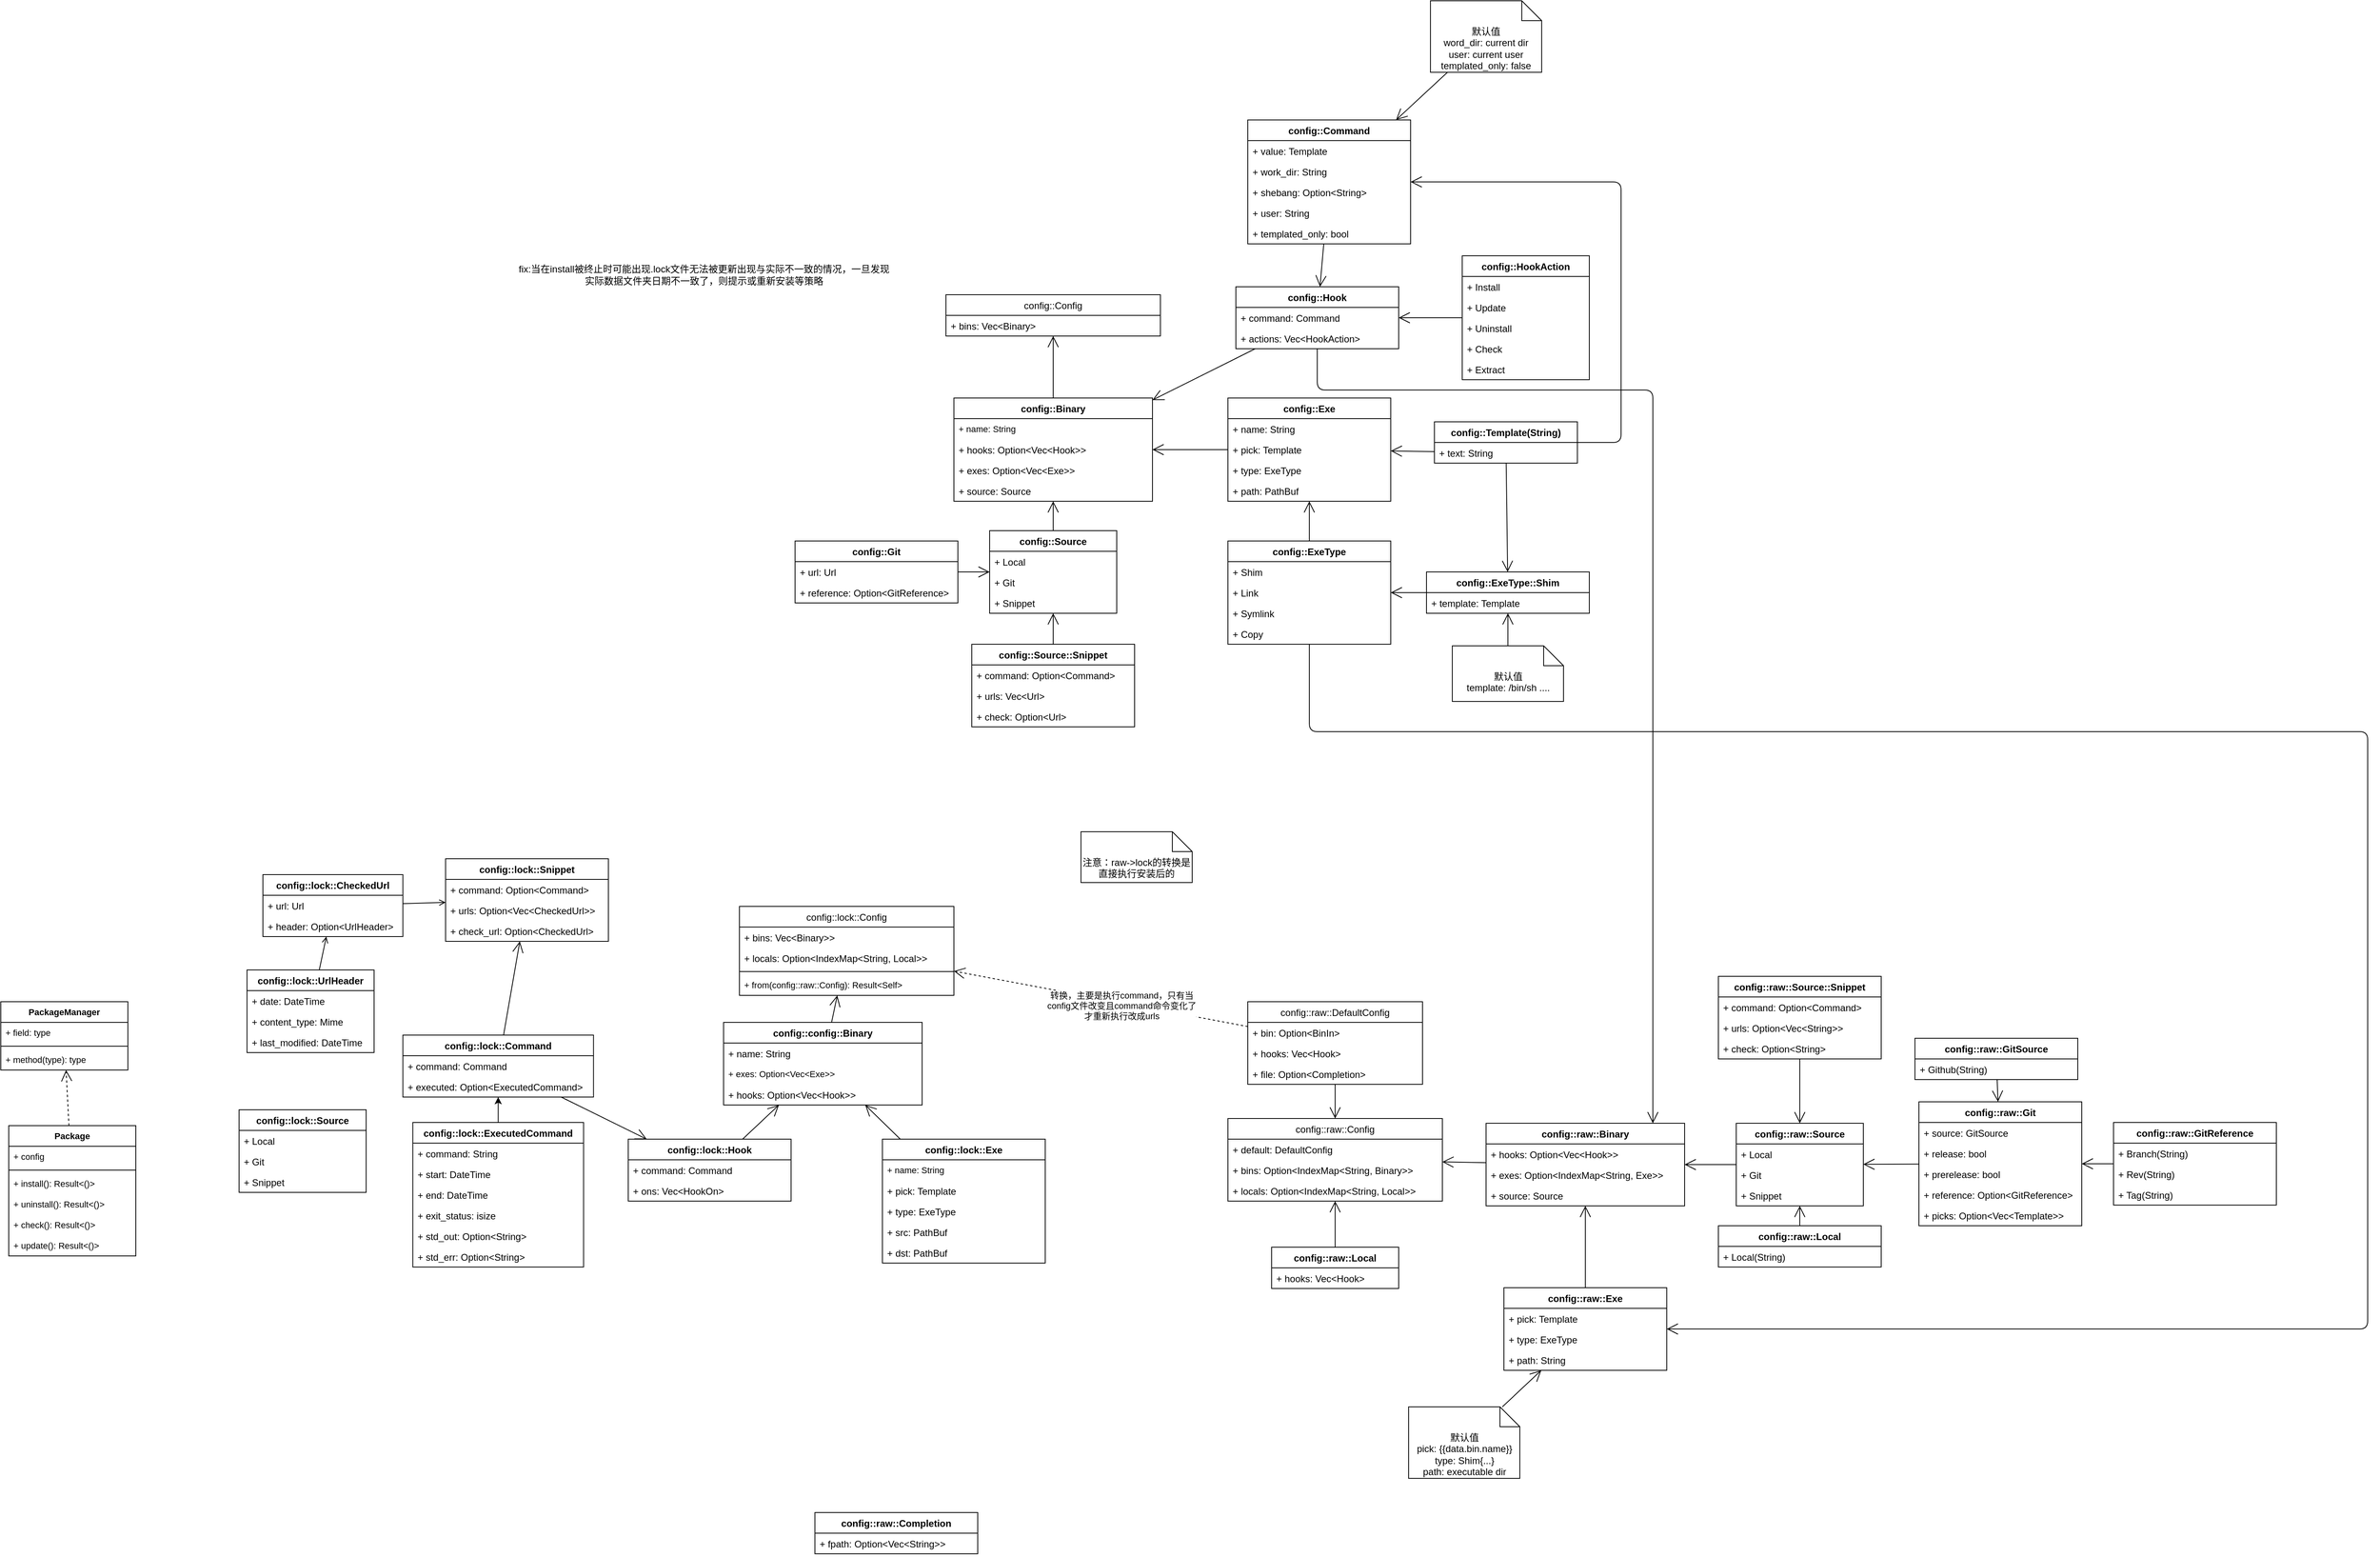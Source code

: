 <mxfile>
    <diagram id="Eeg1fW129fzRKaRcOa_B" name="Page-1">
        <mxGraphModel dx="3712" dy="2482" grid="1" gridSize="10" guides="1" tooltips="1" connect="1" arrows="1" fold="1" page="1" pageScale="1" pageWidth="1169" pageHeight="827" math="0" shadow="0">
            <root>
                <mxCell id="0"/>
                <mxCell id="1" parent="0"/>
                <mxCell id="14" value="config::raw::Binary" style="swimlane;fontStyle=1;align=center;verticalAlign=top;childLayout=stackLayout;horizontal=1;startSize=26;horizontalStack=0;resizeParent=1;resizeParentMax=0;resizeLast=0;collapsible=1;marginBottom=0;" parent="1" vertex="1">
                    <mxGeometry x="560" y="153" width="250" height="104" as="geometry"/>
                </mxCell>
                <mxCell id="46" value="+ hooks: Option&lt;Vec&lt;Hook&gt;&gt;" style="text;strokeColor=none;fillColor=none;align=left;verticalAlign=top;spacingLeft=4;spacingRight=4;overflow=hidden;rotatable=0;points=[[0,0.5],[1,0.5]];portConstraint=eastwest;" parent="14" vertex="1">
                    <mxGeometry y="26" width="250" height="26" as="geometry"/>
                </mxCell>
                <mxCell id="45" value="+ exes: Option&lt;IndexMap&lt;String, Exe&gt;&gt;" style="text;strokeColor=none;fillColor=none;align=left;verticalAlign=top;spacingLeft=4;spacingRight=4;overflow=hidden;rotatable=0;points=[[0,0.5],[1,0.5]];portConstraint=eastwest;" parent="14" vertex="1">
                    <mxGeometry y="52" width="250" height="26" as="geometry"/>
                </mxCell>
                <mxCell id="44" value="+ source: Source" style="text;strokeColor=none;fillColor=none;align=left;verticalAlign=top;spacingLeft=4;spacingRight=4;overflow=hidden;rotatable=0;points=[[0,0.5],[1,0.5]];portConstraint=eastwest;" parent="14" vertex="1">
                    <mxGeometry y="78" width="250" height="26" as="geometry"/>
                </mxCell>
                <mxCell id="22" value="config::raw::Config" style="swimlane;fontStyle=0;childLayout=stackLayout;horizontal=1;startSize=26;fillColor=none;horizontalStack=0;resizeParent=1;resizeParentMax=0;resizeLast=0;collapsible=1;marginBottom=0;" parent="1" vertex="1">
                    <mxGeometry x="235" y="147" width="270" height="104" as="geometry"/>
                </mxCell>
                <mxCell id="23" value="+ default: DefaultConfig" style="text;strokeColor=none;fillColor=none;align=left;verticalAlign=top;spacingLeft=4;spacingRight=4;overflow=hidden;rotatable=0;points=[[0,0.5],[1,0.5]];portConstraint=eastwest;" parent="22" vertex="1">
                    <mxGeometry y="26" width="270" height="26" as="geometry"/>
                </mxCell>
                <mxCell id="24" value="+ bins: Option&lt;IndexMap&lt;String, Binary&gt;&gt;" style="text;strokeColor=none;fillColor=none;align=left;verticalAlign=top;spacingLeft=4;spacingRight=4;overflow=hidden;rotatable=0;points=[[0,0.5],[1,0.5]];portConstraint=eastwest;" parent="22" vertex="1">
                    <mxGeometry y="52" width="270" height="26" as="geometry"/>
                </mxCell>
                <mxCell id="34" value="+ locals: Option&lt;IndexMap&lt;String, Local&gt;&gt;" style="text;strokeColor=none;fillColor=none;align=left;verticalAlign=top;spacingLeft=4;spacingRight=4;overflow=hidden;rotatable=0;points=[[0,0.5],[1,0.5]];portConstraint=eastwest;" parent="22" vertex="1">
                    <mxGeometry y="78" width="270" height="26" as="geometry"/>
                </mxCell>
                <mxCell id="37" style="edgeStyle=none;html=1;endArrow=open;endFill=0;endSize=12;startSize=12;" parent="1" source="30" target="22" edge="1">
                    <mxGeometry relative="1" as="geometry"/>
                </mxCell>
                <mxCell id="149" style="edgeStyle=none;shape=connector;rounded=1;html=1;labelBackgroundColor=default;fontFamily=Helvetica;fontSize=11;fontColor=default;endArrow=open;endFill=0;startSize=12;endSize=12;strokeColor=default;dashed=1;" parent="1" source="30" target="78" edge="1">
                    <mxGeometry relative="1" as="geometry"/>
                </mxCell>
                <mxCell id="150" value="转换，主要是执行command，只有当&lt;br&gt;config文件改变且command命令变化了&lt;br&gt;才重新执行改成urls" style="edgeLabel;html=1;align=center;verticalAlign=middle;resizable=0;points=[];fontSize=11;fontFamily=Helvetica;fontColor=default;" parent="149" vertex="1" connectable="0">
                    <mxGeometry x="-0.142" y="3" relative="1" as="geometry">
                        <mxPoint as="offset"/>
                    </mxGeometry>
                </mxCell>
                <mxCell id="30" value="config::raw::DefaultConfig" style="swimlane;fontStyle=0;childLayout=stackLayout;horizontal=1;startSize=26;fillColor=none;horizontalStack=0;resizeParent=1;resizeParentMax=0;resizeLast=0;collapsible=1;marginBottom=0;" parent="1" vertex="1">
                    <mxGeometry x="260" width="220" height="104" as="geometry"/>
                </mxCell>
                <mxCell id="31" value="+ bin: Option&lt;BinIn&gt;" style="text;strokeColor=none;fillColor=none;align=left;verticalAlign=top;spacingLeft=4;spacingRight=4;overflow=hidden;rotatable=0;points=[[0,0.5],[1,0.5]];portConstraint=eastwest;" parent="30" vertex="1">
                    <mxGeometry y="26" width="220" height="26" as="geometry"/>
                </mxCell>
                <mxCell id="160" value="+ hooks: Vec&lt;Hook&gt;" style="text;strokeColor=none;fillColor=none;align=left;verticalAlign=top;spacingLeft=4;spacingRight=4;overflow=hidden;rotatable=0;points=[[0,0.5],[1,0.5]];portConstraint=eastwest;" parent="30" vertex="1">
                    <mxGeometry y="52" width="220" height="26" as="geometry"/>
                </mxCell>
                <mxCell id="32" value="+ file: Option&lt;Completion&gt;" style="text;strokeColor=none;fillColor=none;align=left;verticalAlign=top;spacingLeft=4;spacingRight=4;overflow=hidden;rotatable=0;points=[[0,0.5],[1,0.5]];portConstraint=eastwest;" parent="30" vertex="1">
                    <mxGeometry y="78" width="220" height="26" as="geometry"/>
                </mxCell>
                <mxCell id="35" value="config::raw::Local" style="swimlane;fontStyle=1;align=center;verticalAlign=top;childLayout=stackLayout;horizontal=1;startSize=26;horizontalStack=0;resizeParent=1;resizeParentMax=0;resizeLast=0;collapsible=1;marginBottom=0;" parent="1" vertex="1">
                    <mxGeometry x="290" y="309" width="160" height="52" as="geometry"/>
                </mxCell>
                <mxCell id="36" value="+ hooks: Vec&lt;Hook&gt;" style="text;strokeColor=none;fillColor=none;align=left;verticalAlign=top;spacingLeft=4;spacingRight=4;overflow=hidden;rotatable=0;points=[[0,0.5],[1,0.5]];portConstraint=eastwest;" parent="35" vertex="1">
                    <mxGeometry y="26" width="160" height="26" as="geometry"/>
                </mxCell>
                <mxCell id="40" style="edgeStyle=none;html=1;endArrow=open;endFill=0;endSize=12;startSize=12;" parent="1" source="35" target="22" edge="1">
                    <mxGeometry relative="1" as="geometry">
                        <mxPoint x="387.055" y="360" as="sourcePoint"/>
                        <mxPoint x="436.986" y="279" as="targetPoint"/>
                    </mxGeometry>
                </mxCell>
                <mxCell id="42" style="edgeStyle=none;html=1;endArrow=open;endFill=0;startSize=12;endSize=12;" parent="1" source="14" target="22" edge="1">
                    <mxGeometry relative="1" as="geometry">
                        <mxPoint x="570" y="199" as="sourcePoint"/>
                    </mxGeometry>
                </mxCell>
                <mxCell id="51" style="edgeStyle=none;html=1;endArrow=open;endFill=0;endSize=12;startSize=12;" parent="1" source="47" target="14" edge="1">
                    <mxGeometry relative="1" as="geometry"/>
                </mxCell>
                <mxCell id="47" value="config::raw::Source" style="swimlane;fontStyle=1;align=center;verticalAlign=top;childLayout=stackLayout;horizontal=1;startSize=26;horizontalStack=0;resizeParent=1;resizeParentMax=0;resizeLast=0;collapsible=1;marginBottom=0;" parent="1" vertex="1">
                    <mxGeometry x="875" y="153" width="160" height="104" as="geometry"/>
                </mxCell>
                <mxCell id="50" value="+ Local" style="text;strokeColor=none;fillColor=none;align=left;verticalAlign=top;spacingLeft=4;spacingRight=4;overflow=hidden;rotatable=0;points=[[0,0.5],[1,0.5]];portConstraint=eastwest;" parent="47" vertex="1">
                    <mxGeometry y="26" width="160" height="26" as="geometry"/>
                </mxCell>
                <mxCell id="49" value="+ Git" style="text;strokeColor=none;fillColor=none;align=left;verticalAlign=top;spacingLeft=4;spacingRight=4;overflow=hidden;rotatable=0;points=[[0,0.5],[1,0.5]];portConstraint=eastwest;" parent="47" vertex="1">
                    <mxGeometry y="52" width="160" height="26" as="geometry"/>
                </mxCell>
                <mxCell id="48" value="+ Snippet" style="text;strokeColor=none;fillColor=none;align=left;verticalAlign=top;spacingLeft=4;spacingRight=4;overflow=hidden;rotatable=0;points=[[0,0.5],[1,0.5]];portConstraint=eastwest;" parent="47" vertex="1">
                    <mxGeometry y="78" width="160" height="26" as="geometry"/>
                </mxCell>
                <mxCell id="54" value="config::config::Binary" style="swimlane;fontStyle=1;align=center;verticalAlign=top;childLayout=stackLayout;horizontal=1;startSize=26;horizontalStack=0;resizeParent=1;resizeParentMax=0;resizeLast=0;collapsible=1;marginBottom=0;" parent="1" vertex="1">
                    <mxGeometry x="-400" y="26" width="250" height="104" as="geometry"/>
                </mxCell>
                <mxCell id="55" value="+ name: String" style="text;strokeColor=none;fillColor=none;align=left;verticalAlign=top;spacingLeft=4;spacingRight=4;overflow=hidden;rotatable=0;points=[[0,0.5],[1,0.5]];portConstraint=eastwest;" parent="54" vertex="1">
                    <mxGeometry y="26" width="250" height="26" as="geometry"/>
                </mxCell>
                <mxCell id="241" value="+ exes: Option&lt;Vec&lt;Exe&gt;&gt;" style="text;strokeColor=none;fillColor=none;align=left;verticalAlign=top;spacingLeft=4;spacingRight=4;overflow=hidden;rotatable=0;points=[[0,0.5],[1,0.5]];portConstraint=eastwest;fontFamily=Helvetica;fontSize=11;fontColor=default;" parent="54" vertex="1">
                    <mxGeometry y="52" width="250" height="26" as="geometry"/>
                </mxCell>
                <mxCell id="56" value="+ hooks: Option&lt;Vec&lt;Hook&gt;&gt;" style="text;strokeColor=none;fillColor=none;align=left;verticalAlign=top;spacingLeft=4;spacingRight=4;overflow=hidden;rotatable=0;points=[[0,0.5],[1,0.5]];portConstraint=eastwest;" parent="54" vertex="1">
                    <mxGeometry y="78" width="250" height="26" as="geometry"/>
                </mxCell>
                <mxCell id="70" style="edgeStyle=none;html=1;endArrow=open;endFill=0;startSize=12;endSize=12;" parent="1" source="54" target="78" edge="1">
                    <mxGeometry relative="1" as="geometry">
                        <mxPoint x="-190" y="153" as="targetPoint"/>
                    </mxGeometry>
                </mxCell>
                <mxCell id="76" value="config::raw::Completion" style="swimlane;fontStyle=1;align=center;verticalAlign=top;childLayout=stackLayout;horizontal=1;startSize=26;horizontalStack=0;resizeParent=1;resizeParentMax=0;resizeLast=0;collapsible=1;marginBottom=0;" parent="1" vertex="1">
                    <mxGeometry x="-285" y="643" width="205" height="52" as="geometry"/>
                </mxCell>
                <mxCell id="77" value="+ fpath: Option&lt;Vec&lt;String&gt;&gt;" style="text;strokeColor=none;fillColor=none;align=left;verticalAlign=top;spacingLeft=4;spacingRight=4;overflow=hidden;rotatable=0;points=[[0,0.5],[1,0.5]];portConstraint=eastwest;" parent="76" vertex="1">
                    <mxGeometry y="26" width="205" height="26" as="geometry"/>
                </mxCell>
                <mxCell id="78" value="config::lock::Config" style="swimlane;fontStyle=0;childLayout=stackLayout;horizontal=1;startSize=26;fillColor=none;horizontalStack=0;resizeParent=1;resizeParentMax=0;resizeLast=0;collapsible=1;marginBottom=0;" parent="1" vertex="1">
                    <mxGeometry x="-380" y="-120" width="270" height="112" as="geometry"/>
                </mxCell>
                <mxCell id="80" value="+ bins: Vec&lt;Binary&gt;&gt;" style="text;strokeColor=none;fillColor=none;align=left;verticalAlign=top;spacingLeft=4;spacingRight=4;overflow=hidden;rotatable=0;points=[[0,0.5],[1,0.5]];portConstraint=eastwest;" parent="78" vertex="1">
                    <mxGeometry y="26" width="270" height="26" as="geometry"/>
                </mxCell>
                <mxCell id="81" value="+ locals: Option&lt;IndexMap&lt;String, Local&gt;&gt;" style="text;strokeColor=none;fillColor=none;align=left;verticalAlign=top;spacingLeft=4;spacingRight=4;overflow=hidden;rotatable=0;points=[[0,0.5],[1,0.5]];portConstraint=eastwest;" parent="78" vertex="1">
                    <mxGeometry y="52" width="270" height="26" as="geometry"/>
                </mxCell>
                <mxCell id="148" value="" style="line;strokeWidth=1;fillColor=none;align=left;verticalAlign=middle;spacingTop=-1;spacingLeft=3;spacingRight=3;rotatable=0;labelPosition=right;points=[];portConstraint=eastwest;fontFamily=Helvetica;fontSize=11;fontColor=default;" parent="78" vertex="1">
                    <mxGeometry y="78" width="270" height="8" as="geometry"/>
                </mxCell>
                <mxCell id="147" value="+ from(config::raw::Config): Result&lt;Self&gt;" style="text;strokeColor=none;fillColor=none;align=left;verticalAlign=top;spacingLeft=4;spacingRight=4;overflow=hidden;rotatable=0;points=[[0,0.5],[1,0.5]];portConstraint=eastwest;fontFamily=Helvetica;fontSize=11;fontColor=default;" parent="78" vertex="1">
                    <mxGeometry y="86" width="270" height="26" as="geometry"/>
                </mxCell>
                <mxCell id="88" style="edgeStyle=none;shape=connector;rounded=1;html=1;labelBackgroundColor=default;fontFamily=Helvetica;fontSize=11;fontColor=default;endArrow=open;endFill=0;startSize=12;endSize=12;strokeColor=default;" parent="1" source="82" target="47" edge="1">
                    <mxGeometry relative="1" as="geometry"/>
                </mxCell>
                <mxCell id="82" value="config::raw::Source::Snippet" style="swimlane;fontStyle=1;align=center;verticalAlign=top;childLayout=stackLayout;horizontal=1;startSize=26;horizontalStack=0;resizeParent=1;resizeParentMax=0;resizeLast=0;collapsible=1;marginBottom=0;" parent="1" vertex="1">
                    <mxGeometry x="852.5" y="-32" width="205" height="104" as="geometry"/>
                </mxCell>
                <mxCell id="83" value="+ command: Option&lt;Command&gt;" style="text;strokeColor=none;fillColor=none;align=left;verticalAlign=top;spacingLeft=4;spacingRight=4;overflow=hidden;rotatable=0;points=[[0,0.5],[1,0.5]];portConstraint=eastwest;" parent="82" vertex="1">
                    <mxGeometry y="26" width="205" height="26" as="geometry"/>
                </mxCell>
                <mxCell id="85" value="+ urls: Option&lt;Vec&lt;String&gt;&gt;" style="text;strokeColor=none;fillColor=none;align=left;verticalAlign=top;spacingLeft=4;spacingRight=4;overflow=hidden;rotatable=0;points=[[0,0.5],[1,0.5]];portConstraint=eastwest;" parent="82" vertex="1">
                    <mxGeometry y="52" width="205" height="26" as="geometry"/>
                </mxCell>
                <mxCell id="316" value="+ check: Option&lt;String&gt;" style="text;strokeColor=none;fillColor=none;align=left;verticalAlign=top;spacingLeft=4;spacingRight=4;overflow=hidden;rotatable=0;points=[[0,0.5],[1,0.5]];portConstraint=eastwest;" parent="82" vertex="1">
                    <mxGeometry y="78" width="205" height="26" as="geometry"/>
                </mxCell>
                <mxCell id="96" style="edgeStyle=none;shape=connector;rounded=1;html=1;labelBackgroundColor=default;fontFamily=Helvetica;fontSize=11;fontColor=default;endArrow=open;endFill=0;startSize=12;endSize=12;strokeColor=default;" parent="1" source="89" target="47" edge="1">
                    <mxGeometry relative="1" as="geometry"/>
                </mxCell>
                <mxCell id="89" value="config::raw::Git" style="swimlane;fontStyle=1;align=center;verticalAlign=top;childLayout=stackLayout;horizontal=1;startSize=26;horizontalStack=0;resizeParent=1;resizeParentMax=0;resizeLast=0;collapsible=1;marginBottom=0;" parent="1" vertex="1">
                    <mxGeometry x="1105" y="126" width="205" height="156" as="geometry"/>
                </mxCell>
                <mxCell id="90" value="+ source: GitSource" style="text;strokeColor=none;fillColor=none;align=left;verticalAlign=top;spacingLeft=4;spacingRight=4;overflow=hidden;rotatable=0;points=[[0,0.5],[1,0.5]];portConstraint=eastwest;" parent="89" vertex="1">
                    <mxGeometry y="26" width="205" height="26" as="geometry"/>
                </mxCell>
                <mxCell id="91" value="+ release: bool" style="text;strokeColor=none;fillColor=none;align=left;verticalAlign=top;spacingLeft=4;spacingRight=4;overflow=hidden;rotatable=0;points=[[0,0.5],[1,0.5]];portConstraint=eastwest;" parent="89" vertex="1">
                    <mxGeometry y="52" width="205" height="26" as="geometry"/>
                </mxCell>
                <mxCell id="92" value="+ prerelease: bool" style="text;strokeColor=none;fillColor=none;align=left;verticalAlign=top;spacingLeft=4;spacingRight=4;overflow=hidden;rotatable=0;points=[[0,0.5],[1,0.5]];portConstraint=eastwest;" parent="89" vertex="1">
                    <mxGeometry y="78" width="205" height="26" as="geometry"/>
                </mxCell>
                <mxCell id="93" value="+ reference: Option&lt;GitReference&gt;" style="text;strokeColor=none;fillColor=none;align=left;verticalAlign=top;spacingLeft=4;spacingRight=4;overflow=hidden;rotatable=0;points=[[0,0.5],[1,0.5]];portConstraint=eastwest;" parent="89" vertex="1">
                    <mxGeometry y="104" width="205" height="26" as="geometry"/>
                </mxCell>
                <mxCell id="95" value="+ picks: Option&lt;Vec&lt;Template&gt;&gt;" style="text;strokeColor=none;fillColor=none;align=left;verticalAlign=top;spacingLeft=4;spacingRight=4;overflow=hidden;rotatable=0;points=[[0,0.5],[1,0.5]];portConstraint=eastwest;" parent="89" vertex="1">
                    <mxGeometry y="130" width="205" height="26" as="geometry"/>
                </mxCell>
                <mxCell id="99" style="edgeStyle=none;shape=connector;rounded=1;html=1;labelBackgroundColor=default;fontFamily=Helvetica;fontSize=11;fontColor=default;endArrow=open;endFill=0;startSize=12;endSize=12;strokeColor=default;" parent="1" source="97" target="89" edge="1">
                    <mxGeometry relative="1" as="geometry"/>
                </mxCell>
                <mxCell id="97" value="config::raw::GitSource" style="swimlane;fontStyle=1;align=center;verticalAlign=top;childLayout=stackLayout;horizontal=1;startSize=26;horizontalStack=0;resizeParent=1;resizeParentMax=0;resizeLast=0;collapsible=1;marginBottom=0;" parent="1" vertex="1">
                    <mxGeometry x="1100" y="46" width="205" height="52" as="geometry"/>
                </mxCell>
                <mxCell id="98" value="+ Github(String)" style="text;strokeColor=none;fillColor=none;align=left;verticalAlign=top;spacingLeft=4;spacingRight=4;overflow=hidden;rotatable=0;points=[[0,0.5],[1,0.5]];portConstraint=eastwest;" parent="97" vertex="1">
                    <mxGeometry y="26" width="205" height="26" as="geometry"/>
                </mxCell>
                <mxCell id="104" style="edgeStyle=none;shape=connector;rounded=1;html=1;labelBackgroundColor=default;fontFamily=Helvetica;fontSize=11;fontColor=default;endArrow=open;endFill=0;startSize=12;endSize=12;strokeColor=default;" parent="1" source="100" target="89" edge="1">
                    <mxGeometry relative="1" as="geometry"/>
                </mxCell>
                <mxCell id="100" value="config::raw::GitReference" style="swimlane;fontStyle=1;align=center;verticalAlign=top;childLayout=stackLayout;horizontal=1;startSize=26;horizontalStack=0;resizeParent=1;resizeParentMax=0;resizeLast=0;collapsible=1;marginBottom=0;" parent="1" vertex="1">
                    <mxGeometry x="1350" y="152" width="205" height="104" as="geometry"/>
                </mxCell>
                <mxCell id="101" value="+ Branch(String)" style="text;strokeColor=none;fillColor=none;align=left;verticalAlign=top;spacingLeft=4;spacingRight=4;overflow=hidden;rotatable=0;points=[[0,0.5],[1,0.5]];portConstraint=eastwest;" parent="100" vertex="1">
                    <mxGeometry y="26" width="205" height="26" as="geometry"/>
                </mxCell>
                <mxCell id="102" value="+ Rev(String)" style="text;strokeColor=none;fillColor=none;align=left;verticalAlign=top;spacingLeft=4;spacingRight=4;overflow=hidden;rotatable=0;points=[[0,0.5],[1,0.5]];portConstraint=eastwest;" parent="100" vertex="1">
                    <mxGeometry y="52" width="205" height="26" as="geometry"/>
                </mxCell>
                <mxCell id="103" value="+ Tag(String)" style="text;strokeColor=none;fillColor=none;align=left;verticalAlign=top;spacingLeft=4;spacingRight=4;overflow=hidden;rotatable=0;points=[[0,0.5],[1,0.5]];portConstraint=eastwest;" parent="100" vertex="1">
                    <mxGeometry y="78" width="205" height="26" as="geometry"/>
                </mxCell>
                <mxCell id="124" style="edgeStyle=none;shape=connector;rounded=1;html=1;labelBackgroundColor=default;fontFamily=Helvetica;fontSize=11;fontColor=default;endArrow=open;endFill=0;startSize=12;endSize=12;strokeColor=default;" parent="1" source="122" target="47" edge="1">
                    <mxGeometry relative="1" as="geometry"/>
                </mxCell>
                <mxCell id="122" value="config::raw::Local" style="swimlane;fontStyle=1;align=center;verticalAlign=top;childLayout=stackLayout;horizontal=1;startSize=26;horizontalStack=0;resizeParent=1;resizeParentMax=0;resizeLast=0;collapsible=1;marginBottom=0;" parent="1" vertex="1">
                    <mxGeometry x="852.5" y="282" width="205" height="52" as="geometry"/>
                </mxCell>
                <mxCell id="123" value="+ Local(String)" style="text;strokeColor=none;fillColor=none;align=left;verticalAlign=top;spacingLeft=4;spacingRight=4;overflow=hidden;rotatable=0;points=[[0,0.5],[1,0.5]];portConstraint=eastwest;" parent="122" vertex="1">
                    <mxGeometry y="26" width="205" height="26" as="geometry"/>
                </mxCell>
                <mxCell id="127" style="edgeStyle=none;shape=connector;rounded=1;html=1;labelBackgroundColor=default;fontFamily=Helvetica;fontSize=11;fontColor=default;endArrow=open;endFill=0;startSize=12;endSize=12;strokeColor=default;" parent="1" source="125" target="14" edge="1">
                    <mxGeometry relative="1" as="geometry"/>
                </mxCell>
                <mxCell id="125" value="config::raw::Exe" style="swimlane;fontStyle=1;align=center;verticalAlign=top;childLayout=stackLayout;horizontal=1;startSize=26;horizontalStack=0;resizeParent=1;resizeParentMax=0;resizeLast=0;collapsible=1;marginBottom=0;" parent="1" vertex="1">
                    <mxGeometry x="582.5" y="360" width="205" height="104" as="geometry"/>
                </mxCell>
                <mxCell id="126" value="+ pick: Template" style="text;strokeColor=none;fillColor=none;align=left;verticalAlign=top;spacingLeft=4;spacingRight=4;overflow=hidden;rotatable=0;points=[[0,0.5],[1,0.5]];portConstraint=eastwest;" parent="125" vertex="1">
                    <mxGeometry y="26" width="205" height="26" as="geometry"/>
                </mxCell>
                <mxCell id="128" value="+ type: ExeType" style="text;strokeColor=none;fillColor=none;align=left;verticalAlign=top;spacingLeft=4;spacingRight=4;overflow=hidden;rotatable=0;points=[[0,0.5],[1,0.5]];portConstraint=eastwest;" parent="125" vertex="1">
                    <mxGeometry y="52" width="205" height="26" as="geometry"/>
                </mxCell>
                <mxCell id="129" value="+ path: String" style="text;strokeColor=none;fillColor=none;align=left;verticalAlign=top;spacingLeft=4;spacingRight=4;overflow=hidden;rotatable=0;points=[[0,0.5],[1,0.5]];portConstraint=eastwest;" parent="125" vertex="1">
                    <mxGeometry y="78" width="205" height="26" as="geometry"/>
                </mxCell>
                <mxCell id="173" value="config::lock::Snippet" style="swimlane;fontStyle=1;align=center;verticalAlign=top;childLayout=stackLayout;horizontal=1;startSize=26;horizontalStack=0;resizeParent=1;resizeParentMax=0;resizeLast=0;collapsible=1;marginBottom=0;" parent="1" vertex="1">
                    <mxGeometry x="-750" y="-180" width="205" height="104" as="geometry"/>
                </mxCell>
                <mxCell id="174" value="+ command: Option&lt;Command&gt;" style="text;strokeColor=none;fillColor=none;align=left;verticalAlign=top;spacingLeft=4;spacingRight=4;overflow=hidden;rotatable=0;points=[[0,0.5],[1,0.5]];portConstraint=eastwest;" parent="173" vertex="1">
                    <mxGeometry y="26" width="205" height="26" as="geometry"/>
                </mxCell>
                <mxCell id="175" value="+ urls: Option&lt;Vec&lt;CheckedUrl&gt;&gt;" style="text;strokeColor=none;fillColor=none;align=left;verticalAlign=top;spacingLeft=4;spacingRight=4;overflow=hidden;rotatable=0;points=[[0,0.5],[1,0.5]];portConstraint=eastwest;" parent="173" vertex="1">
                    <mxGeometry y="52" width="205" height="26" as="geometry"/>
                </mxCell>
                <mxCell id="216" value="+ check_url: Option&lt;CheckedUrl&gt;" style="text;strokeColor=none;fillColor=none;align=left;verticalAlign=top;spacingLeft=4;spacingRight=4;overflow=hidden;rotatable=0;points=[[0,0.5],[1,0.5]];portConstraint=eastwest;" parent="173" vertex="1">
                    <mxGeometry y="78" width="205" height="26" as="geometry"/>
                </mxCell>
                <mxCell id="181" value="Package" style="swimlane;fontStyle=1;align=center;verticalAlign=top;childLayout=stackLayout;horizontal=1;startSize=26;horizontalStack=0;resizeParent=1;resizeParentMax=0;resizeLast=0;collapsible=1;marginBottom=0;fontFamily=Helvetica;fontSize=11;fontColor=default;" parent="1" vertex="1">
                    <mxGeometry x="-1300" y="156" width="160" height="164" as="geometry"/>
                </mxCell>
                <mxCell id="182" value="+ config" style="text;strokeColor=none;fillColor=none;align=left;verticalAlign=top;spacingLeft=4;spacingRight=4;overflow=hidden;rotatable=0;points=[[0,0.5],[1,0.5]];portConstraint=eastwest;fontFamily=Helvetica;fontSize=11;fontColor=default;" parent="181" vertex="1">
                    <mxGeometry y="26" width="160" height="26" as="geometry"/>
                </mxCell>
                <mxCell id="183" value="" style="line;strokeWidth=1;fillColor=none;align=left;verticalAlign=middle;spacingTop=-1;spacingLeft=3;spacingRight=3;rotatable=0;labelPosition=right;points=[];portConstraint=eastwest;fontFamily=Helvetica;fontSize=11;fontColor=default;" parent="181" vertex="1">
                    <mxGeometry y="52" width="160" height="8" as="geometry"/>
                </mxCell>
                <mxCell id="184" value="+ install(): Result&lt;()&gt;" style="text;strokeColor=none;fillColor=none;align=left;verticalAlign=top;spacingLeft=4;spacingRight=4;overflow=hidden;rotatable=0;points=[[0,0.5],[1,0.5]];portConstraint=eastwest;fontFamily=Helvetica;fontSize=11;fontColor=default;" parent="181" vertex="1">
                    <mxGeometry y="60" width="160" height="26" as="geometry"/>
                </mxCell>
                <mxCell id="185" value="+ uninstall(): Result&lt;()&gt;" style="text;strokeColor=none;fillColor=none;align=left;verticalAlign=top;spacingLeft=4;spacingRight=4;overflow=hidden;rotatable=0;points=[[0,0.5],[1,0.5]];portConstraint=eastwest;fontFamily=Helvetica;fontSize=11;fontColor=default;" parent="181" vertex="1">
                    <mxGeometry y="86" width="160" height="26" as="geometry"/>
                </mxCell>
                <mxCell id="186" value="+ check(): Result&lt;()&gt;" style="text;strokeColor=none;fillColor=none;align=left;verticalAlign=top;spacingLeft=4;spacingRight=4;overflow=hidden;rotatable=0;points=[[0,0.5],[1,0.5]];portConstraint=eastwest;fontFamily=Helvetica;fontSize=11;fontColor=default;" parent="181" vertex="1">
                    <mxGeometry y="112" width="160" height="26" as="geometry"/>
                </mxCell>
                <mxCell id="187" value="+ update(): Result&lt;()&gt;" style="text;strokeColor=none;fillColor=none;align=left;verticalAlign=top;spacingLeft=4;spacingRight=4;overflow=hidden;rotatable=0;points=[[0,0.5],[1,0.5]];portConstraint=eastwest;fontFamily=Helvetica;fontSize=11;fontColor=default;" parent="181" vertex="1">
                    <mxGeometry y="138" width="160" height="26" as="geometry"/>
                </mxCell>
                <mxCell id="188" value="PackageManager" style="swimlane;fontStyle=1;align=center;verticalAlign=top;childLayout=stackLayout;horizontal=1;startSize=26;horizontalStack=0;resizeParent=1;resizeParentMax=0;resizeLast=0;collapsible=1;marginBottom=0;fontFamily=Helvetica;fontSize=11;fontColor=default;" parent="1" vertex="1">
                    <mxGeometry x="-1310" width="160" height="86" as="geometry"/>
                </mxCell>
                <mxCell id="189" value="+ field: type" style="text;strokeColor=none;fillColor=none;align=left;verticalAlign=top;spacingLeft=4;spacingRight=4;overflow=hidden;rotatable=0;points=[[0,0.5],[1,0.5]];portConstraint=eastwest;fontFamily=Helvetica;fontSize=11;fontColor=default;" parent="188" vertex="1">
                    <mxGeometry y="26" width="160" height="26" as="geometry"/>
                </mxCell>
                <mxCell id="190" value="" style="line;strokeWidth=1;fillColor=none;align=left;verticalAlign=middle;spacingTop=-1;spacingLeft=3;spacingRight=3;rotatable=0;labelPosition=right;points=[];portConstraint=eastwest;fontFamily=Helvetica;fontSize=11;fontColor=default;" parent="188" vertex="1">
                    <mxGeometry y="52" width="160" height="8" as="geometry"/>
                </mxCell>
                <mxCell id="191" value="+ method(type): type" style="text;strokeColor=none;fillColor=none;align=left;verticalAlign=top;spacingLeft=4;spacingRight=4;overflow=hidden;rotatable=0;points=[[0,0.5],[1,0.5]];portConstraint=eastwest;fontFamily=Helvetica;fontSize=11;fontColor=default;" parent="188" vertex="1">
                    <mxGeometry y="60" width="160" height="26" as="geometry"/>
                </mxCell>
                <mxCell id="192" style="edgeStyle=none;shape=connector;rounded=1;html=1;dashed=1;labelBackgroundColor=default;fontFamily=Helvetica;fontSize=11;fontColor=default;endArrow=open;endFill=0;startSize=12;endSize=12;strokeColor=default;" parent="1" source="181" target="188" edge="1">
                    <mxGeometry relative="1" as="geometry"/>
                </mxCell>
                <mxCell id="193" value="fix:当在install被终止时可能出现.lock文件无法被更新出现与实际不一致的情况，一旦发现&lt;br&gt;实际数据文件夹日期不一致了，则提示或重新安装等策略" style="text;html=1;align=center;verticalAlign=middle;resizable=0;points=[];autosize=1;strokeColor=none;fillColor=none;" parent="1" vertex="1">
                    <mxGeometry x="-665" y="-930" width="480" height="30" as="geometry"/>
                </mxCell>
                <mxCell id="210" style="edgeStyle=none;html=1;endArrow=open;endFill=0;" parent="1" source="194" target="211" edge="1">
                    <mxGeometry relative="1" as="geometry"/>
                </mxCell>
                <mxCell id="194" value="config::lock::UrlHeader&#10;" style="swimlane;fontStyle=1;align=center;verticalAlign=top;childLayout=stackLayout;horizontal=1;startSize=26;horizontalStack=0;resizeParent=1;resizeParentMax=0;resizeLast=0;collapsible=1;marginBottom=0;" parent="1" vertex="1">
                    <mxGeometry x="-1000" y="-40" width="160" height="104" as="geometry"/>
                </mxCell>
                <mxCell id="198" value="+ date: DateTime" style="text;strokeColor=none;fillColor=none;align=left;verticalAlign=top;spacingLeft=4;spacingRight=4;overflow=hidden;rotatable=0;points=[[0,0.5],[1,0.5]];portConstraint=eastwest;" parent="194" vertex="1">
                    <mxGeometry y="26" width="160" height="26" as="geometry"/>
                </mxCell>
                <mxCell id="199" value="+ content_type: Mime" style="text;strokeColor=none;fillColor=none;align=left;verticalAlign=top;spacingLeft=4;spacingRight=4;overflow=hidden;rotatable=0;points=[[0,0.5],[1,0.5]];portConstraint=eastwest;" parent="194" vertex="1">
                    <mxGeometry y="52" width="160" height="26" as="geometry"/>
                </mxCell>
                <mxCell id="200" value="+ last_modified: DateTime" style="text;strokeColor=none;fillColor=none;align=left;verticalAlign=top;spacingLeft=4;spacingRight=4;overflow=hidden;rotatable=0;points=[[0,0.5],[1,0.5]];portConstraint=eastwest;" parent="194" vertex="1">
                    <mxGeometry y="78" width="160" height="26" as="geometry"/>
                </mxCell>
                <mxCell id="356" style="edgeStyle=orthogonalEdgeStyle;shape=connector;rounded=1;html=1;labelBackgroundColor=default;fontFamily=Helvetica;fontSize=11;fontColor=default;endArrow=open;endFill=0;startSize=12;endSize=12;strokeColor=default;" edge="1" parent="1" source="205" target="350">
                    <mxGeometry relative="1" as="geometry">
                        <Array as="points">
                            <mxPoint x="730" y="-704"/>
                            <mxPoint x="730" y="-1032"/>
                        </Array>
                    </mxGeometry>
                </mxCell>
                <mxCell id="369" style="edgeStyle=none;shape=connector;rounded=1;html=1;labelBackgroundColor=default;fontFamily=Helvetica;fontSize=11;fontColor=default;endArrow=open;endFill=0;startSize=12;endSize=12;strokeColor=default;" edge="1" parent="1" source="205" target="365">
                    <mxGeometry relative="1" as="geometry"/>
                </mxCell>
                <mxCell id="205" value="config::Template(String)" style="swimlane;fontStyle=1;align=center;verticalAlign=top;childLayout=stackLayout;horizontal=1;startSize=26;horizontalStack=0;resizeParent=1;resizeParentMax=0;resizeLast=0;collapsible=1;marginBottom=0;" parent="1" vertex="1">
                    <mxGeometry x="495" y="-730" width="180" height="52" as="geometry"/>
                </mxCell>
                <mxCell id="206" value="+ text: String" style="text;strokeColor=none;fillColor=none;align=left;verticalAlign=top;spacingLeft=4;spacingRight=4;overflow=hidden;rotatable=0;points=[[0,0.5],[1,0.5]];portConstraint=eastwest;" parent="205" vertex="1">
                    <mxGeometry y="26" width="180" height="26" as="geometry"/>
                </mxCell>
                <mxCell id="215" style="edgeStyle=none;html=1;endArrow=open;endFill=0;" parent="1" source="211" target="173" edge="1">
                    <mxGeometry relative="1" as="geometry"/>
                </mxCell>
                <mxCell id="211" value="config::lock::CheckedUrl" style="swimlane;fontStyle=1;align=center;verticalAlign=top;childLayout=stackLayout;horizontal=1;startSize=26;horizontalStack=0;resizeParent=1;resizeParentMax=0;resizeLast=0;collapsible=1;marginBottom=0;" parent="1" vertex="1">
                    <mxGeometry x="-980" y="-160" width="176.25" height="78" as="geometry"/>
                </mxCell>
                <mxCell id="213" value="+ url: Url" style="text;strokeColor=none;fillColor=none;align=left;verticalAlign=top;spacingLeft=4;spacingRight=4;overflow=hidden;rotatable=0;points=[[0,0.5],[1,0.5]];portConstraint=eastwest;" parent="211" vertex="1">
                    <mxGeometry y="26" width="176.25" height="26" as="geometry"/>
                </mxCell>
                <mxCell id="214" value="+ header: Option&lt;UrlHeader&gt;" style="text;strokeColor=none;fillColor=none;align=left;verticalAlign=top;spacingLeft=4;spacingRight=4;overflow=hidden;rotatable=0;points=[[0,0.5],[1,0.5]];portConstraint=eastwest;" parent="211" vertex="1">
                    <mxGeometry y="52" width="176.25" height="26" as="geometry"/>
                </mxCell>
                <mxCell id="230" style="edgeStyle=none;html=1;endArrow=open;endFill=0;startSize=12;endSize=12;" parent="1" source="217" target="173" edge="1">
                    <mxGeometry relative="1" as="geometry"/>
                </mxCell>
                <mxCell id="234" style="edgeStyle=none;html=1;endArrow=open;endFill=0;startSize=12;endSize=12;" parent="1" source="217" target="231" edge="1">
                    <mxGeometry relative="1" as="geometry">
                        <mxPoint x="-503.75" y="14.097" as="targetPoint"/>
                    </mxGeometry>
                </mxCell>
                <mxCell id="217" value="config::lock::Command" style="swimlane;fontStyle=1;align=center;verticalAlign=top;childLayout=stackLayout;horizontal=1;startSize=26;horizontalStack=0;resizeParent=1;resizeParentMax=0;resizeLast=0;collapsible=1;marginBottom=0;" parent="1" vertex="1">
                    <mxGeometry x="-803.75" y="42" width="240" height="78" as="geometry"/>
                </mxCell>
                <mxCell id="218" value="+ command: Command" style="text;strokeColor=none;fillColor=none;align=left;verticalAlign=top;spacingLeft=4;spacingRight=4;overflow=hidden;rotatable=0;points=[[0,0.5],[1,0.5]];portConstraint=eastwest;" parent="217" vertex="1">
                    <mxGeometry y="26" width="240" height="26" as="geometry"/>
                </mxCell>
                <mxCell id="221" value="+ executed: Option&lt;ExecutedCommand&gt;" style="text;strokeColor=none;fillColor=none;align=left;verticalAlign=top;spacingLeft=4;spacingRight=4;overflow=hidden;rotatable=0;points=[[0,0.5],[1,0.5]];portConstraint=eastwest;" parent="217" vertex="1">
                    <mxGeometry y="52" width="240" height="26" as="geometry"/>
                </mxCell>
                <mxCell id="229" style="edgeStyle=none;html=1;" parent="1" source="222" target="217" edge="1">
                    <mxGeometry relative="1" as="geometry"/>
                </mxCell>
                <mxCell id="222" value="config::lock::ExecutedCommand" style="swimlane;fontStyle=1;align=center;verticalAlign=top;childLayout=stackLayout;horizontal=1;startSize=26;horizontalStack=0;resizeParent=1;resizeParentMax=0;resizeLast=0;collapsible=1;marginBottom=0;" parent="1" vertex="1">
                    <mxGeometry x="-791.25" y="152" width="215" height="182" as="geometry"/>
                </mxCell>
                <mxCell id="228" value="+ command: String" style="text;strokeColor=none;fillColor=none;align=left;verticalAlign=top;spacingLeft=4;spacingRight=4;overflow=hidden;rotatable=0;points=[[0,0.5],[1,0.5]];portConstraint=eastwest;" parent="222" vertex="1">
                    <mxGeometry y="26" width="215" height="26" as="geometry"/>
                </mxCell>
                <mxCell id="223" value="+ start: DateTime" style="text;strokeColor=none;fillColor=none;align=left;verticalAlign=top;spacingLeft=4;spacingRight=4;overflow=hidden;rotatable=0;points=[[0,0.5],[1,0.5]];portConstraint=eastwest;" parent="222" vertex="1">
                    <mxGeometry y="52" width="215" height="26" as="geometry"/>
                </mxCell>
                <mxCell id="224" value="+ end: DateTime" style="text;strokeColor=none;fillColor=none;align=left;verticalAlign=top;spacingLeft=4;spacingRight=4;overflow=hidden;rotatable=0;points=[[0,0.5],[1,0.5]];portConstraint=eastwest;" parent="222" vertex="1">
                    <mxGeometry y="78" width="215" height="26" as="geometry"/>
                </mxCell>
                <mxCell id="225" value="+ exit_status: isize" style="text;strokeColor=none;fillColor=none;align=left;verticalAlign=top;spacingLeft=4;spacingRight=4;overflow=hidden;rotatable=0;points=[[0,0.5],[1,0.5]];portConstraint=eastwest;" parent="222" vertex="1">
                    <mxGeometry y="104" width="215" height="26" as="geometry"/>
                </mxCell>
                <mxCell id="227" value="+ std_out: Option&lt;String&gt;" style="text;strokeColor=none;fillColor=none;align=left;verticalAlign=top;spacingLeft=4;spacingRight=4;overflow=hidden;rotatable=0;points=[[0,0.5],[1,0.5]];portConstraint=eastwest;" parent="222" vertex="1">
                    <mxGeometry y="130" width="215" height="26" as="geometry"/>
                </mxCell>
                <mxCell id="226" value="+ std_err: Option&lt;String&gt;" style="text;strokeColor=none;fillColor=none;align=left;verticalAlign=top;spacingLeft=4;spacingRight=4;overflow=hidden;rotatable=0;points=[[0,0.5],[1,0.5]];portConstraint=eastwest;" parent="222" vertex="1">
                    <mxGeometry y="156" width="215" height="26" as="geometry"/>
                </mxCell>
                <mxCell id="235" style="edgeStyle=none;shape=connector;rounded=1;html=1;labelBackgroundColor=default;fontFamily=Helvetica;fontSize=11;fontColor=default;endArrow=open;endFill=0;startSize=12;endSize=12;strokeColor=default;" parent="1" source="231" target="54" edge="1">
                    <mxGeometry relative="1" as="geometry"/>
                </mxCell>
                <mxCell id="231" value="config::lock::Hook" style="swimlane;fontStyle=1;align=center;verticalAlign=top;childLayout=stackLayout;horizontal=1;startSize=26;horizontalStack=0;resizeParent=1;resizeParentMax=0;resizeLast=0;collapsible=1;marginBottom=0;" parent="1" vertex="1">
                    <mxGeometry x="-520" y="173" width="205" height="78" as="geometry"/>
                </mxCell>
                <mxCell id="232" value="+ command: Command" style="text;strokeColor=none;fillColor=none;align=left;verticalAlign=top;spacingLeft=4;spacingRight=4;overflow=hidden;rotatable=0;points=[[0,0.5],[1,0.5]];portConstraint=eastwest;" parent="231" vertex="1">
                    <mxGeometry y="26" width="205" height="26" as="geometry"/>
                </mxCell>
                <mxCell id="233" value="+ ons: Vec&lt;HookOn&gt;" style="text;strokeColor=none;fillColor=none;align=left;verticalAlign=top;spacingLeft=4;spacingRight=4;overflow=hidden;rotatable=0;points=[[0,0.5],[1,0.5]];portConstraint=eastwest;" parent="231" vertex="1">
                    <mxGeometry y="52" width="205" height="26" as="geometry"/>
                </mxCell>
                <mxCell id="242" style="edgeStyle=none;shape=connector;rounded=1;html=1;labelBackgroundColor=default;fontFamily=Helvetica;fontSize=11;fontColor=default;endArrow=open;endFill=0;startSize=12;endSize=12;strokeColor=default;" parent="1" source="236" target="54" edge="1">
                    <mxGeometry relative="1" as="geometry"/>
                </mxCell>
                <mxCell id="236" value="config::lock::Exe" style="swimlane;fontStyle=1;align=center;verticalAlign=top;childLayout=stackLayout;horizontal=1;startSize=26;horizontalStack=0;resizeParent=1;resizeParentMax=0;resizeLast=0;collapsible=1;marginBottom=0;" parent="1" vertex="1">
                    <mxGeometry x="-200" y="173" width="205" height="156" as="geometry"/>
                </mxCell>
                <mxCell id="240" value="+ name: String" style="text;strokeColor=none;fillColor=none;align=left;verticalAlign=top;spacingLeft=4;spacingRight=4;overflow=hidden;rotatable=0;points=[[0,0.5],[1,0.5]];portConstraint=eastwest;fontFamily=Helvetica;fontSize=11;fontColor=default;" parent="236" vertex="1">
                    <mxGeometry y="26" width="205" height="26" as="geometry"/>
                </mxCell>
                <mxCell id="237" value="+ pick: Template" style="text;strokeColor=none;fillColor=none;align=left;verticalAlign=top;spacingLeft=4;spacingRight=4;overflow=hidden;rotatable=0;points=[[0,0.5],[1,0.5]];portConstraint=eastwest;" parent="236" vertex="1">
                    <mxGeometry y="52" width="205" height="26" as="geometry"/>
                </mxCell>
                <mxCell id="238" value="+ type: ExeType" style="text;strokeColor=none;fillColor=none;align=left;verticalAlign=top;spacingLeft=4;spacingRight=4;overflow=hidden;rotatable=0;points=[[0,0.5],[1,0.5]];portConstraint=eastwest;" parent="236" vertex="1">
                    <mxGeometry y="78" width="205" height="26" as="geometry"/>
                </mxCell>
                <mxCell id="239" value="+ src: PathBuf" style="text;strokeColor=none;fillColor=none;align=left;verticalAlign=top;spacingLeft=4;spacingRight=4;overflow=hidden;rotatable=0;points=[[0,0.5],[1,0.5]];portConstraint=eastwest;" parent="236" vertex="1">
                    <mxGeometry y="104" width="205" height="26" as="geometry"/>
                </mxCell>
                <mxCell id="347" value="+ dst: PathBuf" style="text;strokeColor=none;fillColor=none;align=left;verticalAlign=top;spacingLeft=4;spacingRight=4;overflow=hidden;rotatable=0;points=[[0,0.5],[1,0.5]];portConstraint=eastwest;" parent="236" vertex="1">
                    <mxGeometry y="130" width="205" height="26" as="geometry"/>
                </mxCell>
                <mxCell id="255" value="config::lock::Source" style="swimlane;fontStyle=1;align=center;verticalAlign=top;childLayout=stackLayout;horizontal=1;startSize=26;horizontalStack=0;resizeParent=1;resizeParentMax=0;resizeLast=0;collapsible=1;marginBottom=0;" parent="1" vertex="1">
                    <mxGeometry x="-1010" y="136" width="160" height="104" as="geometry"/>
                </mxCell>
                <mxCell id="256" value="+ Local" style="text;strokeColor=none;fillColor=none;align=left;verticalAlign=top;spacingLeft=4;spacingRight=4;overflow=hidden;rotatable=0;points=[[0,0.5],[1,0.5]];portConstraint=eastwest;" parent="255" vertex="1">
                    <mxGeometry y="26" width="160" height="26" as="geometry"/>
                </mxCell>
                <mxCell id="257" value="+ Git" style="text;strokeColor=none;fillColor=none;align=left;verticalAlign=top;spacingLeft=4;spacingRight=4;overflow=hidden;rotatable=0;points=[[0,0.5],[1,0.5]];portConstraint=eastwest;" parent="255" vertex="1">
                    <mxGeometry y="52" width="160" height="26" as="geometry"/>
                </mxCell>
                <mxCell id="258" value="+ Snippet" style="text;strokeColor=none;fillColor=none;align=left;verticalAlign=top;spacingLeft=4;spacingRight=4;overflow=hidden;rotatable=0;points=[[0,0.5],[1,0.5]];portConstraint=eastwest;" parent="255" vertex="1">
                    <mxGeometry y="78" width="160" height="26" as="geometry"/>
                </mxCell>
                <mxCell id="259" value="注意：raw-&amp;gt;lock的转换是直接执行安装后的" style="shape=note2;boundedLbl=1;whiteSpace=wrap;html=1;size=25;verticalAlign=top;align=center;" parent="1" vertex="1">
                    <mxGeometry x="50" y="-214" width="140" height="64" as="geometry"/>
                </mxCell>
                <mxCell id="268" style="edgeStyle=none;html=1;endArrow=open;endFill=0;startSize=12;endSize=12;" parent="1" source="260" target="264" edge="1">
                    <mxGeometry relative="1" as="geometry"/>
                </mxCell>
                <mxCell id="260" value="config::Binary" style="swimlane;fontStyle=1;align=center;verticalAlign=top;childLayout=stackLayout;horizontal=1;startSize=26;horizontalStack=0;resizeParent=1;resizeParentMax=0;resizeLast=0;collapsible=1;marginBottom=0;" parent="1" vertex="1">
                    <mxGeometry x="-110" y="-760" width="250" height="130" as="geometry"/>
                </mxCell>
                <mxCell id="269" value="+ name: String" style="text;strokeColor=none;fillColor=none;align=left;verticalAlign=top;spacingLeft=4;spacingRight=4;overflow=hidden;rotatable=0;points=[[0,0.5],[1,0.5]];portConstraint=eastwest;fontFamily=Helvetica;fontSize=11;fontColor=default;" parent="260" vertex="1">
                    <mxGeometry y="26" width="250" height="26" as="geometry"/>
                </mxCell>
                <mxCell id="261" value="+ hooks: Option&lt;Vec&lt;Hook&gt;&gt;" style="text;strokeColor=none;fillColor=none;align=left;verticalAlign=top;spacingLeft=4;spacingRight=4;overflow=hidden;rotatable=0;points=[[0,0.5],[1,0.5]];portConstraint=eastwest;" parent="260" vertex="1">
                    <mxGeometry y="52" width="250" height="26" as="geometry"/>
                </mxCell>
                <mxCell id="262" value="+ exes: Option&lt;Vec&lt;Exe&gt;&gt;" style="text;strokeColor=none;fillColor=none;align=left;verticalAlign=top;spacingLeft=4;spacingRight=4;overflow=hidden;rotatable=0;points=[[0,0.5],[1,0.5]];portConstraint=eastwest;" parent="260" vertex="1">
                    <mxGeometry y="78" width="250" height="26" as="geometry"/>
                </mxCell>
                <mxCell id="263" value="+ source: Source" style="text;strokeColor=none;fillColor=none;align=left;verticalAlign=top;spacingLeft=4;spacingRight=4;overflow=hidden;rotatable=0;points=[[0,0.5],[1,0.5]];portConstraint=eastwest;" parent="260" vertex="1">
                    <mxGeometry y="104" width="250" height="26" as="geometry"/>
                </mxCell>
                <mxCell id="264" value="config::Config" style="swimlane;fontStyle=0;childLayout=stackLayout;horizontal=1;startSize=26;fillColor=none;horizontalStack=0;resizeParent=1;resizeParentMax=0;resizeLast=0;collapsible=1;marginBottom=0;" parent="1" vertex="1">
                    <mxGeometry x="-120" y="-890" width="270" height="52" as="geometry"/>
                </mxCell>
                <mxCell id="266" value="+ bins: Vec&lt;Binary&gt;" style="text;strokeColor=none;fillColor=none;align=left;verticalAlign=top;spacingLeft=4;spacingRight=4;overflow=hidden;rotatable=0;points=[[0,0.5],[1,0.5]];portConstraint=eastwest;" parent="264" vertex="1">
                    <mxGeometry y="26" width="270" height="26" as="geometry"/>
                </mxCell>
                <mxCell id="289" style="edgeStyle=none;shape=connector;rounded=1;html=1;labelBackgroundColor=default;fontFamily=Helvetica;fontSize=11;fontColor=default;endArrow=open;endFill=0;startSize=12;endSize=12;strokeColor=default;" parent="1" source="288" target="350" edge="1">
                    <mxGeometry relative="1" as="geometry"/>
                </mxCell>
                <mxCell id="288" value="默认值&lt;br&gt;word_dir: current dir&lt;br&gt;user: current user&lt;br&gt;templated_only: false" style="shape=note2;boundedLbl=1;whiteSpace=wrap;html=1;size=25;verticalAlign=top;align=center;" parent="1" vertex="1">
                    <mxGeometry x="490" y="-1260" width="140" height="90" as="geometry"/>
                </mxCell>
                <mxCell id="296" style="edgeStyle=none;shape=connector;rounded=1;html=1;labelBackgroundColor=default;fontFamily=Helvetica;fontSize=11;fontColor=default;endArrow=open;endFill=0;startSize=12;endSize=12;strokeColor=default;" parent="1" source="295" target="125" edge="1">
                    <mxGeometry relative="1" as="geometry"/>
                </mxCell>
                <mxCell id="295" value="默认值&lt;br&gt;pick: {{data.bin.name}}&lt;br&gt;type: Shim{...}&lt;br&gt;path: executable dir" style="shape=note2;boundedLbl=1;whiteSpace=wrap;html=1;size=25;verticalAlign=top;align=center;" parent="1" vertex="1">
                    <mxGeometry x="462.5" y="510" width="140" height="90" as="geometry"/>
                </mxCell>
                <mxCell id="300" value="config::Exe" style="swimlane;fontStyle=1;align=center;verticalAlign=top;childLayout=stackLayout;horizontal=1;startSize=26;horizontalStack=0;resizeParent=1;resizeParentMax=0;resizeLast=0;collapsible=1;marginBottom=0;" parent="1" vertex="1">
                    <mxGeometry x="235" y="-760" width="205" height="130" as="geometry"/>
                </mxCell>
                <mxCell id="299" value="+ name: String" style="text;strokeColor=none;fillColor=none;align=left;verticalAlign=top;spacingLeft=4;spacingRight=4;overflow=hidden;rotatable=0;points=[[0,0.5],[1,0.5]];portConstraint=eastwest;" parent="300" vertex="1">
                    <mxGeometry y="26" width="205" height="26" as="geometry"/>
                </mxCell>
                <mxCell id="301" value="+ pick: Template" style="text;strokeColor=none;fillColor=none;align=left;verticalAlign=top;spacingLeft=4;spacingRight=4;overflow=hidden;rotatable=0;points=[[0,0.5],[1,0.5]];portConstraint=eastwest;" parent="300" vertex="1">
                    <mxGeometry y="52" width="205" height="26" as="geometry"/>
                </mxCell>
                <mxCell id="302" value="+ type: ExeType" style="text;strokeColor=none;fillColor=none;align=left;verticalAlign=top;spacingLeft=4;spacingRight=4;overflow=hidden;rotatable=0;points=[[0,0.5],[1,0.5]];portConstraint=eastwest;" parent="300" vertex="1">
                    <mxGeometry y="78" width="205" height="26" as="geometry"/>
                </mxCell>
                <mxCell id="303" value="+ path: PathBuf" style="text;strokeColor=none;fillColor=none;align=left;verticalAlign=top;spacingLeft=4;spacingRight=4;overflow=hidden;rotatable=0;points=[[0,0.5],[1,0.5]];portConstraint=eastwest;" parent="300" vertex="1">
                    <mxGeometry y="104" width="205" height="26" as="geometry"/>
                </mxCell>
                <mxCell id="304" style="edgeStyle=none;shape=connector;rounded=1;html=1;labelBackgroundColor=default;fontFamily=Helvetica;fontSize=11;fontColor=default;endArrow=open;endFill=0;startSize=12;endSize=12;strokeColor=default;" parent="1" source="301" target="260" edge="1">
                    <mxGeometry relative="1" as="geometry"/>
                </mxCell>
                <mxCell id="305" style="edgeStyle=none;shape=connector;rounded=1;html=1;labelBackgroundColor=default;fontFamily=Helvetica;fontSize=11;fontColor=default;endArrow=open;endFill=0;startSize=12;endSize=12;strokeColor=default;" parent="1" source="206" target="300" edge="1">
                    <mxGeometry relative="1" as="geometry"/>
                </mxCell>
                <mxCell id="372" style="shape=connector;rounded=1;html=1;labelBackgroundColor=default;fontFamily=Helvetica;fontSize=11;fontColor=default;endArrow=open;endFill=0;startSize=12;endSize=12;strokeColor=default;" edge="1" parent="1" source="306" target="260">
                    <mxGeometry relative="1" as="geometry"/>
                </mxCell>
                <mxCell id="306" value="config::Source" style="swimlane;fontStyle=1;align=center;verticalAlign=top;childLayout=stackLayout;horizontal=1;startSize=26;horizontalStack=0;resizeParent=1;resizeParentMax=0;resizeLast=0;collapsible=1;marginBottom=0;" parent="1" vertex="1">
                    <mxGeometry x="-65" y="-593" width="160" height="104" as="geometry"/>
                </mxCell>
                <mxCell id="307" value="+ Local" style="text;strokeColor=none;fillColor=none;align=left;verticalAlign=top;spacingLeft=4;spacingRight=4;overflow=hidden;rotatable=0;points=[[0,0.5],[1,0.5]];portConstraint=eastwest;" parent="306" vertex="1">
                    <mxGeometry y="26" width="160" height="26" as="geometry"/>
                </mxCell>
                <mxCell id="308" value="+ Git" style="text;strokeColor=none;fillColor=none;align=left;verticalAlign=top;spacingLeft=4;spacingRight=4;overflow=hidden;rotatable=0;points=[[0,0.5],[1,0.5]];portConstraint=eastwest;" parent="306" vertex="1">
                    <mxGeometry y="52" width="160" height="26" as="geometry"/>
                </mxCell>
                <mxCell id="309" value="+ Snippet" style="text;strokeColor=none;fillColor=none;align=left;verticalAlign=top;spacingLeft=4;spacingRight=4;overflow=hidden;rotatable=0;points=[[0,0.5],[1,0.5]];portConstraint=eastwest;" parent="306" vertex="1">
                    <mxGeometry y="78" width="160" height="26" as="geometry"/>
                </mxCell>
                <mxCell id="325" style="edgeStyle=none;shape=connector;rounded=1;html=1;labelBackgroundColor=default;fontFamily=Helvetica;fontSize=11;fontColor=default;endArrow=open;endFill=0;startSize=12;endSize=12;strokeColor=default;" parent="1" source="321" target="306" edge="1">
                    <mxGeometry relative="1" as="geometry"/>
                </mxCell>
                <mxCell id="321" value="config::Source::Snippet" style="swimlane;fontStyle=1;align=center;verticalAlign=top;childLayout=stackLayout;horizontal=1;startSize=26;horizontalStack=0;resizeParent=1;resizeParentMax=0;resizeLast=0;collapsible=1;marginBottom=0;" parent="1" vertex="1">
                    <mxGeometry x="-87.5" y="-450" width="205" height="104" as="geometry"/>
                </mxCell>
                <mxCell id="322" value="+ command: Option&lt;Command&gt;" style="text;strokeColor=none;fillColor=none;align=left;verticalAlign=top;spacingLeft=4;spacingRight=4;overflow=hidden;rotatable=0;points=[[0,0.5],[1,0.5]];portConstraint=eastwest;" parent="321" vertex="1">
                    <mxGeometry y="26" width="205" height="26" as="geometry"/>
                </mxCell>
                <mxCell id="323" value="+ urls: Vec&lt;Url&gt;" style="text;strokeColor=none;fillColor=none;align=left;verticalAlign=top;spacingLeft=4;spacingRight=4;overflow=hidden;rotatable=0;points=[[0,0.5],[1,0.5]];portConstraint=eastwest;" parent="321" vertex="1">
                    <mxGeometry y="52" width="205" height="26" as="geometry"/>
                </mxCell>
                <mxCell id="324" value="+ check: Option&lt;Url&gt;" style="text;strokeColor=none;fillColor=none;align=left;verticalAlign=top;spacingLeft=4;spacingRight=4;overflow=hidden;rotatable=0;points=[[0,0.5],[1,0.5]];portConstraint=eastwest;" parent="321" vertex="1">
                    <mxGeometry y="78" width="205" height="26" as="geometry"/>
                </mxCell>
                <mxCell id="332" style="edgeStyle=none;shape=connector;rounded=1;html=1;labelBackgroundColor=default;fontFamily=Helvetica;fontSize=11;fontColor=default;endArrow=open;endFill=0;startSize=12;endSize=12;strokeColor=default;" parent="1" source="326" target="306" edge="1">
                    <mxGeometry relative="1" as="geometry"/>
                </mxCell>
                <mxCell id="326" value="config::Git" style="swimlane;fontStyle=1;align=center;verticalAlign=top;childLayout=stackLayout;horizontal=1;startSize=26;horizontalStack=0;resizeParent=1;resizeParentMax=0;resizeLast=0;collapsible=1;marginBottom=0;" parent="1" vertex="1">
                    <mxGeometry x="-310" y="-580" width="205" height="78" as="geometry"/>
                </mxCell>
                <mxCell id="331" value="+ url: Url" style="text;strokeColor=none;fillColor=none;align=left;verticalAlign=top;spacingLeft=4;spacingRight=4;overflow=hidden;rotatable=0;points=[[0,0.5],[1,0.5]];portConstraint=eastwest;" parent="326" vertex="1">
                    <mxGeometry y="26" width="205" height="26" as="geometry"/>
                </mxCell>
                <mxCell id="330" value="+ reference: Option&lt;GitReference&gt;" style="text;strokeColor=none;fillColor=none;align=left;verticalAlign=top;spacingLeft=4;spacingRight=4;overflow=hidden;rotatable=0;points=[[0,0.5],[1,0.5]];portConstraint=eastwest;" parent="326" vertex="1">
                    <mxGeometry y="52" width="205" height="26" as="geometry"/>
                </mxCell>
                <mxCell id="342" style="edgeStyle=none;shape=connector;rounded=1;html=1;labelBackgroundColor=default;fontFamily=Helvetica;fontSize=11;fontColor=default;endArrow=open;endFill=0;startSize=12;endSize=12;strokeColor=default;" parent="1" source="333" target="343" edge="1">
                    <mxGeometry relative="1" as="geometry"/>
                </mxCell>
                <mxCell id="333" value="config::HookAction" style="swimlane;fontStyle=1;align=center;verticalAlign=top;childLayout=stackLayout;horizontal=1;startSize=26;horizontalStack=0;resizeParent=1;resizeParentMax=0;resizeLast=0;collapsible=1;marginBottom=0;" parent="1" vertex="1">
                    <mxGeometry x="530" y="-939" width="160" height="156" as="geometry"/>
                </mxCell>
                <mxCell id="334" value="+ Install" style="text;strokeColor=none;fillColor=none;align=left;verticalAlign=top;spacingLeft=4;spacingRight=4;overflow=hidden;rotatable=0;points=[[0,0.5],[1,0.5]];portConstraint=eastwest;" parent="333" vertex="1">
                    <mxGeometry y="26" width="160" height="26" as="geometry"/>
                </mxCell>
                <mxCell id="335" value="+ Update" style="text;strokeColor=none;fillColor=none;align=left;verticalAlign=top;spacingLeft=4;spacingRight=4;overflow=hidden;rotatable=0;points=[[0,0.5],[1,0.5]];portConstraint=eastwest;" parent="333" vertex="1">
                    <mxGeometry y="52" width="160" height="26" as="geometry"/>
                </mxCell>
                <mxCell id="336" value="+ Uninstall" style="text;strokeColor=none;fillColor=none;align=left;verticalAlign=top;spacingLeft=4;spacingRight=4;overflow=hidden;rotatable=0;points=[[0,0.5],[1,0.5]];portConstraint=eastwest;" parent="333" vertex="1">
                    <mxGeometry y="78" width="160" height="26" as="geometry"/>
                </mxCell>
                <mxCell id="337" value="+ Check" style="text;strokeColor=none;fillColor=none;align=left;verticalAlign=top;spacingLeft=4;spacingRight=4;overflow=hidden;rotatable=0;points=[[0,0.5],[1,0.5]];portConstraint=eastwest;fontFamily=Helvetica;fontSize=12;fontColor=default;" parent="333" vertex="1">
                    <mxGeometry y="104" width="160" height="26" as="geometry"/>
                </mxCell>
                <mxCell id="338" value="+ Extract" style="text;strokeColor=none;fillColor=none;align=left;verticalAlign=top;spacingLeft=4;spacingRight=4;overflow=hidden;rotatable=0;points=[[0,0.5],[1,0.5]];portConstraint=eastwest;" parent="333" vertex="1">
                    <mxGeometry y="130" width="160" height="26" as="geometry"/>
                </mxCell>
                <mxCell id="346" style="edgeStyle=none;shape=connector;rounded=1;html=1;labelBackgroundColor=default;fontFamily=Helvetica;fontSize=11;fontColor=default;endArrow=open;endFill=0;startSize=12;endSize=12;strokeColor=default;" parent="1" source="343" target="260" edge="1">
                    <mxGeometry relative="1" as="geometry"/>
                </mxCell>
                <mxCell id="349" style="edgeStyle=orthogonalEdgeStyle;shape=connector;rounded=1;html=1;labelBackgroundColor=default;fontFamily=Helvetica;fontSize=11;fontColor=default;endArrow=open;endFill=0;startSize=12;endSize=12;strokeColor=default;" edge="1" parent="1" source="343" target="14">
                    <mxGeometry relative="1" as="geometry">
                        <Array as="points">
                            <mxPoint x="348" y="-770"/>
                            <mxPoint x="770" y="-770"/>
                        </Array>
                    </mxGeometry>
                </mxCell>
                <mxCell id="343" value="config::Hook" style="swimlane;fontStyle=1;align=center;verticalAlign=top;childLayout=stackLayout;horizontal=1;startSize=26;horizontalStack=0;resizeParent=1;resizeParentMax=0;resizeLast=0;collapsible=1;marginBottom=0;" parent="1" vertex="1">
                    <mxGeometry x="245" y="-900" width="205" height="78" as="geometry"/>
                </mxCell>
                <mxCell id="344" value="+ command: Command" style="text;strokeColor=none;fillColor=none;align=left;verticalAlign=top;spacingLeft=4;spacingRight=4;overflow=hidden;rotatable=0;points=[[0,0.5],[1,0.5]];portConstraint=eastwest;" parent="343" vertex="1">
                    <mxGeometry y="26" width="205" height="26" as="geometry"/>
                </mxCell>
                <mxCell id="345" value="+ actions: Vec&lt;HookAction&gt;" style="text;strokeColor=none;fillColor=none;align=left;verticalAlign=top;spacingLeft=4;spacingRight=4;overflow=hidden;rotatable=0;points=[[0,0.5],[1,0.5]];portConstraint=eastwest;" parent="343" vertex="1">
                    <mxGeometry y="52" width="205" height="26" as="geometry"/>
                </mxCell>
                <mxCell id="357" style="shape=connector;rounded=1;html=1;labelBackgroundColor=default;fontFamily=Helvetica;fontSize=11;fontColor=default;endArrow=open;endFill=0;startSize=12;endSize=12;strokeColor=default;" edge="1" parent="1" source="350" target="343">
                    <mxGeometry relative="1" as="geometry"/>
                </mxCell>
                <mxCell id="350" value="config::Command" style="swimlane;fontStyle=1;align=center;verticalAlign=top;childLayout=stackLayout;horizontal=1;startSize=26;horizontalStack=0;resizeParent=1;resizeParentMax=0;resizeLast=0;collapsible=1;marginBottom=0;" vertex="1" parent="1">
                    <mxGeometry x="260" y="-1110" width="205" height="156" as="geometry"/>
                </mxCell>
                <mxCell id="351" value="+ value: Template" style="text;strokeColor=none;fillColor=none;align=left;verticalAlign=top;spacingLeft=4;spacingRight=4;overflow=hidden;rotatable=0;points=[[0,0.5],[1,0.5]];portConstraint=eastwest;" vertex="1" parent="350">
                    <mxGeometry y="26" width="205" height="26" as="geometry"/>
                </mxCell>
                <mxCell id="352" value="+ work_dir: String" style="text;strokeColor=none;fillColor=none;align=left;verticalAlign=top;spacingLeft=4;spacingRight=4;overflow=hidden;rotatable=0;points=[[0,0.5],[1,0.5]];portConstraint=eastwest;" vertex="1" parent="350">
                    <mxGeometry y="52" width="205" height="26" as="geometry"/>
                </mxCell>
                <mxCell id="353" value="+ shebang: Option&lt;String&gt;" style="text;strokeColor=none;fillColor=none;align=left;verticalAlign=top;spacingLeft=4;spacingRight=4;overflow=hidden;rotatable=0;points=[[0,0.5],[1,0.5]];portConstraint=eastwest;" vertex="1" parent="350">
                    <mxGeometry y="78" width="205" height="26" as="geometry"/>
                </mxCell>
                <mxCell id="354" value="+ user: String" style="text;strokeColor=none;fillColor=none;align=left;verticalAlign=top;spacingLeft=4;spacingRight=4;overflow=hidden;rotatable=0;points=[[0,0.5],[1,0.5]];portConstraint=eastwest;" vertex="1" parent="350">
                    <mxGeometry y="104" width="205" height="26" as="geometry"/>
                </mxCell>
                <mxCell id="355" value="+ templated_only: bool" style="text;strokeColor=none;fillColor=none;align=left;verticalAlign=top;spacingLeft=4;spacingRight=4;overflow=hidden;rotatable=0;points=[[0,0.5],[1,0.5]];portConstraint=eastwest;" vertex="1" parent="350">
                    <mxGeometry y="130" width="205" height="26" as="geometry"/>
                </mxCell>
                <mxCell id="358" style="edgeStyle=none;shape=connector;rounded=1;html=1;labelBackgroundColor=default;fontFamily=Helvetica;fontSize=11;fontColor=default;endArrow=open;endFill=0;startSize=12;endSize=12;strokeColor=default;" edge="1" parent="1" source="359" target="300">
                    <mxGeometry relative="1" as="geometry">
                        <mxPoint x="192.5" y="-516.172" as="targetPoint"/>
                    </mxGeometry>
                </mxCell>
                <mxCell id="371" style="edgeStyle=orthogonalEdgeStyle;shape=connector;rounded=1;html=1;labelBackgroundColor=default;fontFamily=Helvetica;fontSize=11;fontColor=default;endArrow=open;endFill=0;startSize=12;endSize=12;strokeColor=default;" edge="1" parent="1" source="359" target="125">
                    <mxGeometry relative="1" as="geometry">
                        <Array as="points">
                            <mxPoint x="338" y="-340"/>
                            <mxPoint x="1670" y="-340"/>
                            <mxPoint x="1670" y="412"/>
                        </Array>
                    </mxGeometry>
                </mxCell>
                <mxCell id="359" value="config::ExeType" style="swimlane;fontStyle=1;align=center;verticalAlign=top;childLayout=stackLayout;horizontal=1;startSize=26;horizontalStack=0;resizeParent=1;resizeParentMax=0;resizeLast=0;collapsible=1;marginBottom=0;" vertex="1" parent="1">
                    <mxGeometry x="235" y="-580" width="205" height="130" as="geometry"/>
                </mxCell>
                <mxCell id="360" value="+ Shim" style="text;strokeColor=none;fillColor=none;align=left;verticalAlign=top;spacingLeft=4;spacingRight=4;overflow=hidden;rotatable=0;points=[[0,0.5],[1,0.5]];portConstraint=eastwest;" vertex="1" parent="359">
                    <mxGeometry y="26" width="205" height="26" as="geometry"/>
                </mxCell>
                <mxCell id="361" value="+ Link" style="text;strokeColor=none;fillColor=none;align=left;verticalAlign=top;spacingLeft=4;spacingRight=4;overflow=hidden;rotatable=0;points=[[0,0.5],[1,0.5]];portConstraint=eastwest;" vertex="1" parent="359">
                    <mxGeometry y="52" width="205" height="26" as="geometry"/>
                </mxCell>
                <mxCell id="362" value="+ Symlink" style="text;strokeColor=none;fillColor=none;align=left;verticalAlign=top;spacingLeft=4;spacingRight=4;overflow=hidden;rotatable=0;points=[[0,0.5],[1,0.5]];portConstraint=eastwest;" vertex="1" parent="359">
                    <mxGeometry y="78" width="205" height="26" as="geometry"/>
                </mxCell>
                <mxCell id="363" value="+ Copy" style="text;strokeColor=none;fillColor=none;align=left;verticalAlign=top;spacingLeft=4;spacingRight=4;overflow=hidden;rotatable=0;points=[[0,0.5],[1,0.5]];portConstraint=eastwest;" vertex="1" parent="359">
                    <mxGeometry y="104" width="205" height="26" as="geometry"/>
                </mxCell>
                <mxCell id="364" style="edgeStyle=none;shape=connector;rounded=1;html=1;labelBackgroundColor=default;fontFamily=Helvetica;fontSize=11;fontColor=default;endArrow=open;endFill=0;startSize=12;endSize=12;strokeColor=default;" edge="1" parent="1" source="365" target="359">
                    <mxGeometry relative="1" as="geometry"/>
                </mxCell>
                <mxCell id="365" value="config::ExeType::Shim" style="swimlane;fontStyle=1;align=center;verticalAlign=top;childLayout=stackLayout;horizontal=1;startSize=26;horizontalStack=0;resizeParent=1;resizeParentMax=0;resizeLast=0;collapsible=1;marginBottom=0;" vertex="1" parent="1">
                    <mxGeometry x="485" y="-541" width="205" height="52" as="geometry"/>
                </mxCell>
                <mxCell id="366" value="+ template: Template" style="text;strokeColor=none;fillColor=none;align=left;verticalAlign=top;spacingLeft=4;spacingRight=4;overflow=hidden;rotatable=0;points=[[0,0.5],[1,0.5]];portConstraint=eastwest;" vertex="1" parent="365">
                    <mxGeometry y="26" width="205" height="26" as="geometry"/>
                </mxCell>
                <mxCell id="367" style="edgeStyle=none;shape=connector;rounded=1;html=1;labelBackgroundColor=default;fontFamily=Helvetica;fontSize=11;fontColor=default;endArrow=open;endFill=0;startSize=12;endSize=12;strokeColor=default;" edge="1" parent="1" source="368" target="365">
                    <mxGeometry relative="1" as="geometry"/>
                </mxCell>
                <mxCell id="368" value="默认值&lt;br&gt;template: /bin/sh ...." style="shape=note2;boundedLbl=1;whiteSpace=wrap;html=1;size=25;verticalAlign=top;align=center;" vertex="1" parent="1">
                    <mxGeometry x="517.5" y="-448" width="140" height="70" as="geometry"/>
                </mxCell>
            </root>
        </mxGraphModel>
    </diagram>
</mxfile>